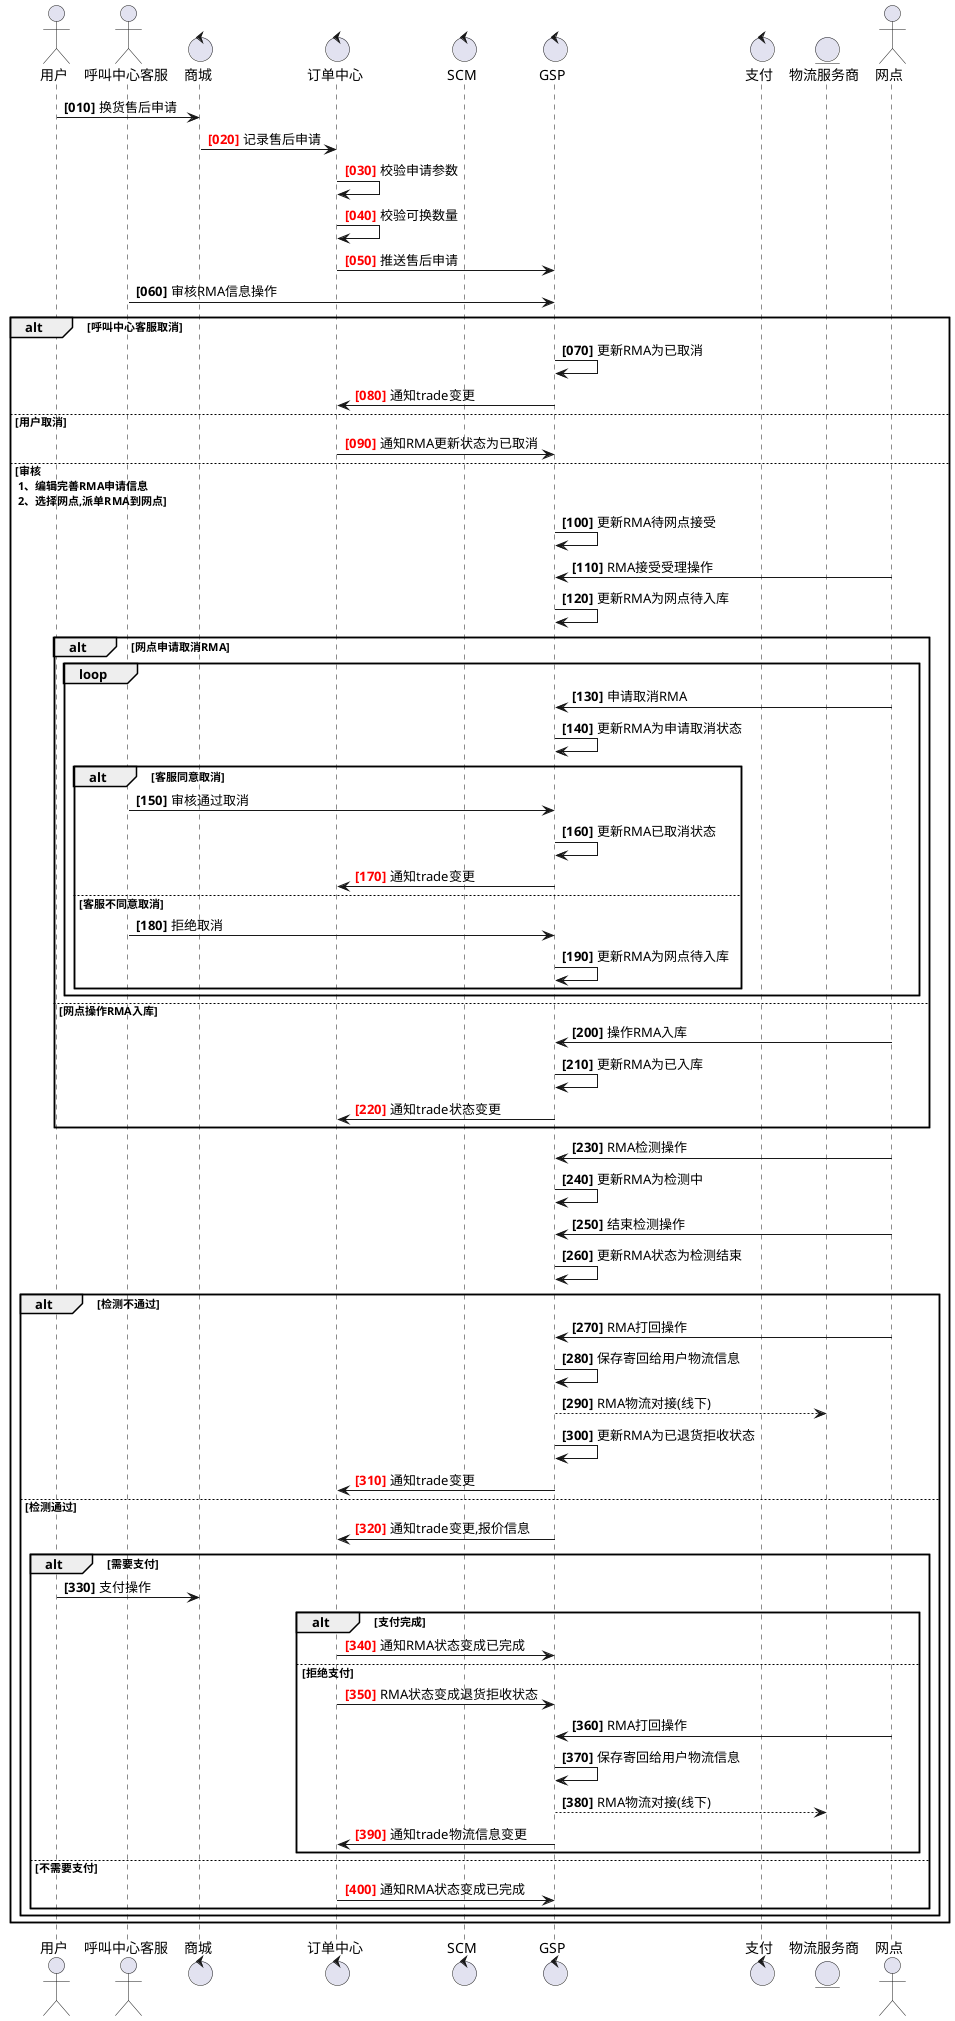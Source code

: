 @startuml
actor 用户
actor 呼叫中心客服

control 商城
control 订单中心 as trade
control SCM
control GSP
control 支付
entity 物流服务商
actor 网点

autonumber 10 10 "<b>[000]"
用户 -> 商城: 换货售后申请
autonumber resume "<font color=red><b>[000]"
商城 -> trade: 记录售后申请
trade -> trade: 校验申请参数
trade -> trade: 校验可换数量
trade -> GSP:推送售后申请

autonumber resume "<b>[000]"

呼叫中心客服 -> GSP:审核RMA信息操作

alt 呼叫中心客服取消
    GSP -> GSP:更新RMA为已取消
    autonumber resume "<font color=red><b>[000]"
    GSP -> trade: 通知trade变更
    autonumber resume "<b>[000]"
else 用户取消
    autonumber resume "<font color=red><b>[000]"
    trade->GSP:通知RMA更新状态为已取消
    autonumber resume "<b>[000]"
else 审核 \n 1、编辑完善RMA申请信息 \n 2、选择网点,派单RMA到网点
        GSP -> GSP: 更新RMA待网点接受
        网点 -> GSP: RMA接受受理操作
        GSP -> GSP: 更新RMA为网点待入库

        alt 网点申请取消RMA
            loop
                网点 -> GSP: 申请取消RMA
                GSP -> GSP:更新RMA为申请取消状态
                alt 客服同意取消
                    呼叫中心客服 -> GSP: 审核通过取消
                    GSP -> GSP:更新RMA已取消状态
                    autonumber resume "<font color=red><b>[000]"
                    GSP -> trade: 通知trade变更
                    autonumber resume "<b>[000]"
                else 客服不同意取消
                    呼叫中心客服 -> GSP: 拒绝取消
                    GSP -> GSP:更新RMA为网点待入库
                end
            end
        else 网点操作RMA入库
             网点 -> GSP: 操作RMA入库
             GSP -> GSP: 更新RMA为已入库
             autonumber resume "<font color=red><b>[000]"
             GSP -> trade: 通知trade状态变更
             autonumber resume "<b>[000]"
        end

        网点 -> GSP:RMA检测操作
        GSP -> GSP:更新RMA为检测中
        网点 -> GSP:结束检测操作
        GSP -> GSP:更新RMA状态为检测结束
        alt 检测不通过
            网点 -> GSP:RMA打回操作
            GSP -> GSP:保存寄回给用户物流信息
            GSP --> 物流服务商:RMA物流对接(线下)
            GSP -> GSP:更新RMA为已退货拒收状态
            autonumber resume "<font color=red><b>[000]"
            GSP -> trade: 通知trade变更
            autonumber resume "<b>[000]"
        else 检测通过
            autonumber resume "<font color=red><b>[000]"
            GSP->trade:通知trade变更,报价信息
            alt 需要支付
                autonumber resume "<b>[000]"
                用户->商城:支付操作
                alt 支付完成
                    autonumber resume "<font color=red><b>[000]"
                    trade->GSP:通知RMA状态变成已完成
                    autonumber resume "<b>[000]"
                else 拒绝支付
                    autonumber resume "<font color=red><b>[000]"
                    trade->GSP:RMA状态变成退货拒收状态
                    autonumber resume "<b>[000]"
                    网点->GSP:RMA打回操作
                    GSP->GSP:保存寄回给用户物流信息
                    GSP-->物流服务商:RMA物流对接(线下)
                    autonumber resume "<font color=red><b>[000]"
                    GSP->trade:通知trade物流信息变更
                    autonumber resume "<b>[000]"
                end
            else 不需要支付
                autonumber resume "<font color=red><b>[000]"
                trade->GSP:通知RMA状态变成已完成
                autonumber resume "<b>[000]"
            end
        end
end
@enduml